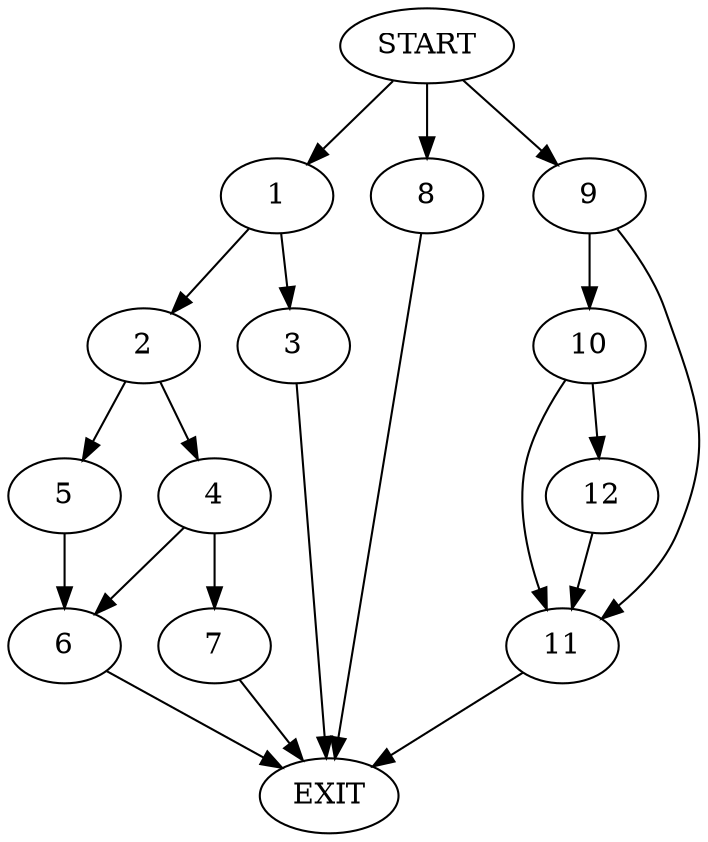 digraph {
0 [label="START"]
13 [label="EXIT"]
0 -> 1
1 -> 2
1 -> 3
3 -> 13
2 -> 4
2 -> 5
5 -> 6
4 -> 6
4 -> 7
6 -> 13
7 -> 13
0 -> 8
8 -> 13
0 -> 9
9 -> 10
9 -> 11
11 -> 13
10 -> 12
10 -> 11
12 -> 11
}
